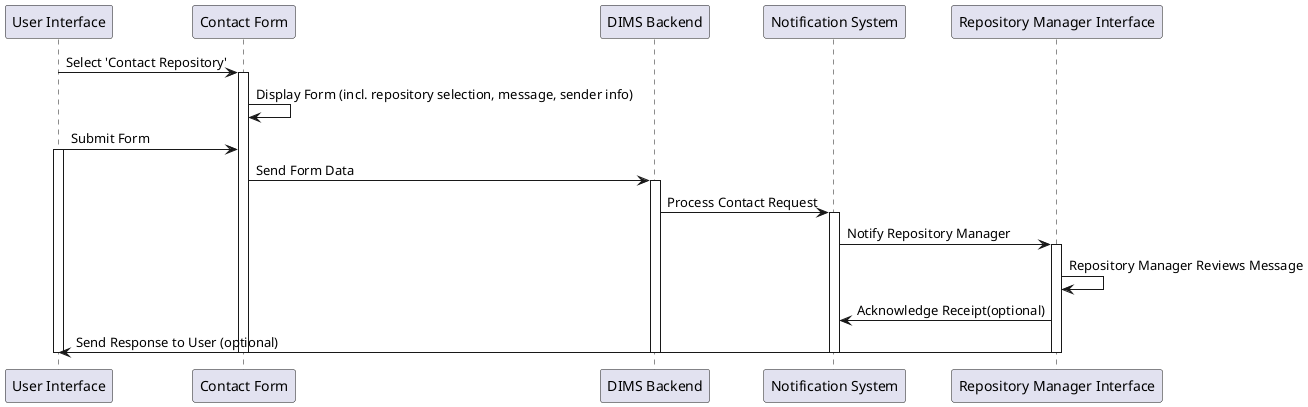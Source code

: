 @startuml
participant "User Interface" as UI
participant "Contact Form" as CF
participant "DIMS Backend" as DB
participant "Notification System" as NS
participant "Repository Manager Interface" as RMI

UI -> CF: Select 'Contact Repository'
activate CF

CF -> CF: Display Form (incl. repository selection, message, sender info)
UI -> CF: Submit Form
activate UI

CF -> DB: Send Form Data
activate DB

DB -> NS: Process Contact Request
activate NS

NS -> RMI: Notify Repository Manager
activate RMI

RMI -> RMI: Repository Manager Reviews Message
RMI -> NS: Acknowledge Receipt(optional)

RMI -> UI: Send Response to User (optional)
deactivate CF
deactivate UI
deactivate DB
deactivate NS
deactivate RMI

@enduml